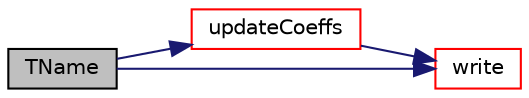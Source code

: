 digraph "TName"
{
  bgcolor="transparent";
  edge [fontname="Helvetica",fontsize="10",labelfontname="Helvetica",labelfontsize="10"];
  node [fontname="Helvetica",fontsize="10",shape=record];
  rankdir="LR";
  Node96 [label="TName",height=0.2,width=0.4,color="black", fillcolor="grey75", style="filled", fontcolor="black"];
  Node96 -> Node97 [color="midnightblue",fontsize="10",style="solid",fontname="Helvetica"];
  Node97 [label="updateCoeffs",height=0.2,width=0.4,color="red",URL="$a31325.html#a7e24eafac629d3733181cd942d4c902f",tooltip="Update the coefficients associated with the patch field. "];
  Node97 -> Node159 [color="midnightblue",fontsize="10",style="solid",fontname="Helvetica"];
  Node159 [label="write",height=0.2,width=0.4,color="red",URL="$a31325.html#a293fdfec8bdfbd5c3913ab4c9f3454ff",tooltip="Write. "];
  Node96 -> Node159 [color="midnightblue",fontsize="10",style="solid",fontname="Helvetica"];
}
